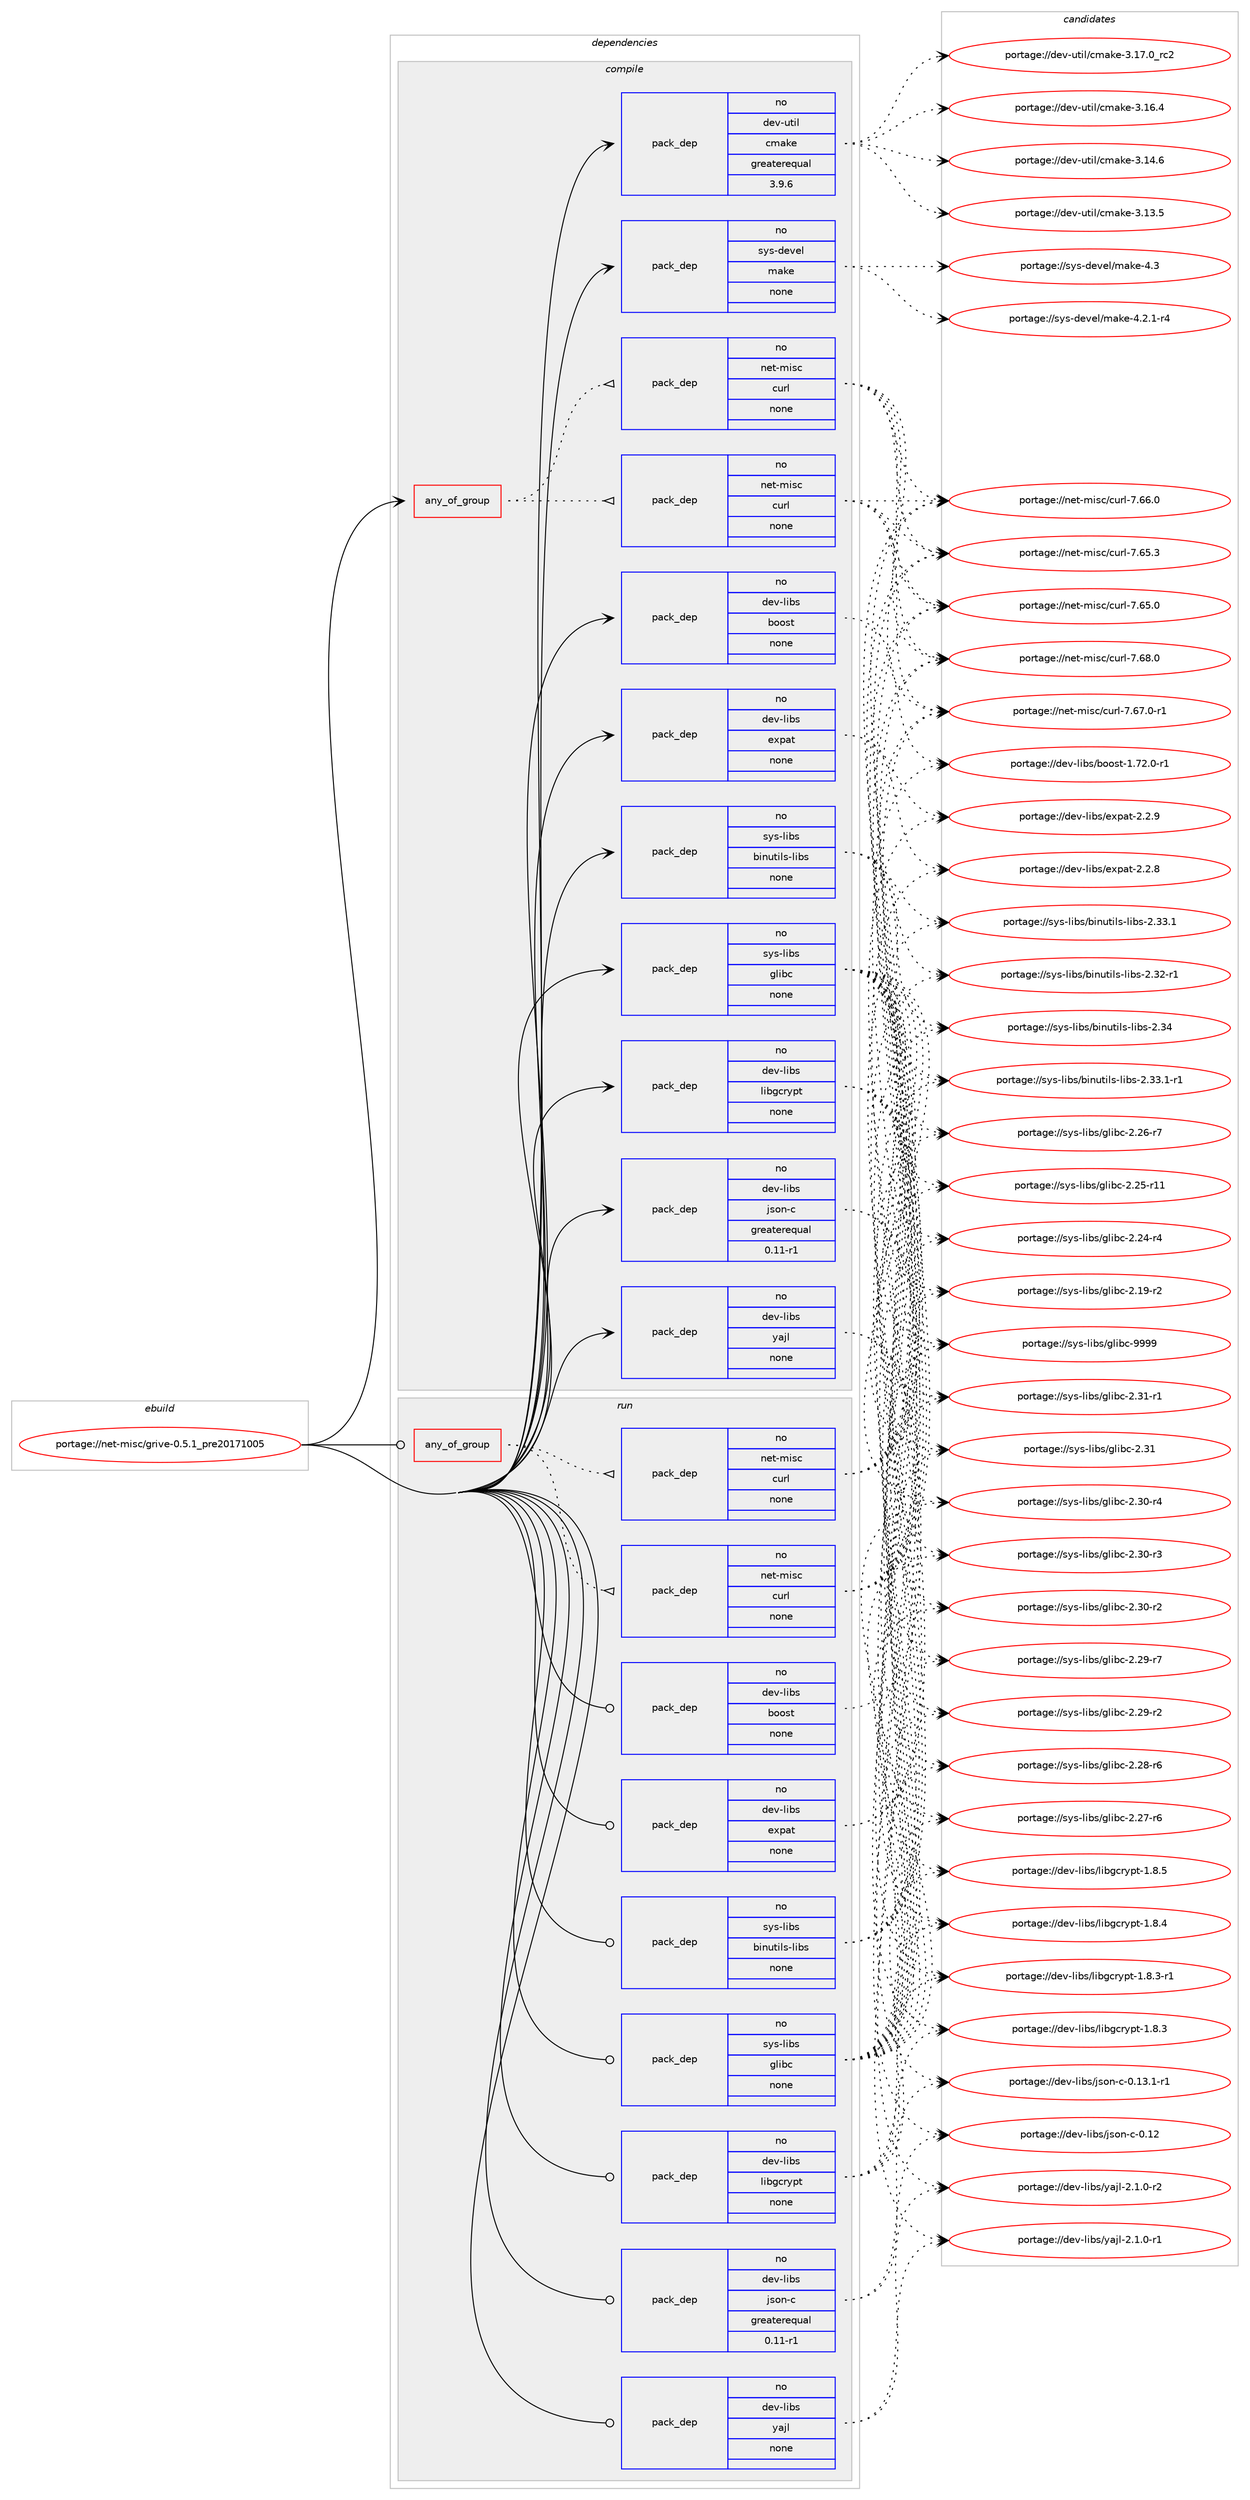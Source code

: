 digraph prolog {

# *************
# Graph options
# *************

newrank=true;
concentrate=true;
compound=true;
graph [rankdir=LR,fontname=Helvetica,fontsize=10,ranksep=1.5];#, ranksep=2.5, nodesep=0.2];
edge  [arrowhead=vee];
node  [fontname=Helvetica,fontsize=10];

# **********
# The ebuild
# **********

subgraph cluster_leftcol {
color=gray;
rank=same;
label=<<i>ebuild</i>>;
id [label="portage://net-misc/grive-0.5.1_pre20171005", color=red, width=4, href="../net-misc/grive-0.5.1_pre20171005.svg"];
}

# ****************
# The dependencies
# ****************

subgraph cluster_midcol {
color=gray;
label=<<i>dependencies</i>>;
subgraph cluster_compile {
fillcolor="#eeeeee";
style=filled;
label=<<i>compile</i>>;
subgraph any1361 {
dependency73345 [label=<<TABLE BORDER="0" CELLBORDER="1" CELLSPACING="0" CELLPADDING="4"><TR><TD CELLPADDING="10">any_of_group</TD></TR></TABLE>>, shape=none, color=red];subgraph pack57147 {
dependency73346 [label=<<TABLE BORDER="0" CELLBORDER="1" CELLSPACING="0" CELLPADDING="4" WIDTH="220"><TR><TD ROWSPAN="6" CELLPADDING="30">pack_dep</TD></TR><TR><TD WIDTH="110">no</TD></TR><TR><TD>net-misc</TD></TR><TR><TD>curl</TD></TR><TR><TD>none</TD></TR><TR><TD></TD></TR></TABLE>>, shape=none, color=blue];
}
dependency73345:e -> dependency73346:w [weight=20,style="dotted",arrowhead="oinv"];
subgraph pack57148 {
dependency73347 [label=<<TABLE BORDER="0" CELLBORDER="1" CELLSPACING="0" CELLPADDING="4" WIDTH="220"><TR><TD ROWSPAN="6" CELLPADDING="30">pack_dep</TD></TR><TR><TD WIDTH="110">no</TD></TR><TR><TD>net-misc</TD></TR><TR><TD>curl</TD></TR><TR><TD>none</TD></TR><TR><TD></TD></TR></TABLE>>, shape=none, color=blue];
}
dependency73345:e -> dependency73347:w [weight=20,style="dotted",arrowhead="oinv"];
}
id:e -> dependency73345:w [weight=20,style="solid",arrowhead="vee"];
subgraph pack57149 {
dependency73348 [label=<<TABLE BORDER="0" CELLBORDER="1" CELLSPACING="0" CELLPADDING="4" WIDTH="220"><TR><TD ROWSPAN="6" CELLPADDING="30">pack_dep</TD></TR><TR><TD WIDTH="110">no</TD></TR><TR><TD>dev-libs</TD></TR><TR><TD>boost</TD></TR><TR><TD>none</TD></TR><TR><TD></TD></TR></TABLE>>, shape=none, color=blue];
}
id:e -> dependency73348:w [weight=20,style="solid",arrowhead="vee"];
subgraph pack57150 {
dependency73349 [label=<<TABLE BORDER="0" CELLBORDER="1" CELLSPACING="0" CELLPADDING="4" WIDTH="220"><TR><TD ROWSPAN="6" CELLPADDING="30">pack_dep</TD></TR><TR><TD WIDTH="110">no</TD></TR><TR><TD>dev-libs</TD></TR><TR><TD>expat</TD></TR><TR><TD>none</TD></TR><TR><TD></TD></TR></TABLE>>, shape=none, color=blue];
}
id:e -> dependency73349:w [weight=20,style="solid",arrowhead="vee"];
subgraph pack57151 {
dependency73350 [label=<<TABLE BORDER="0" CELLBORDER="1" CELLSPACING="0" CELLPADDING="4" WIDTH="220"><TR><TD ROWSPAN="6" CELLPADDING="30">pack_dep</TD></TR><TR><TD WIDTH="110">no</TD></TR><TR><TD>dev-libs</TD></TR><TR><TD>json-c</TD></TR><TR><TD>greaterequal</TD></TR><TR><TD>0.11-r1</TD></TR></TABLE>>, shape=none, color=blue];
}
id:e -> dependency73350:w [weight=20,style="solid",arrowhead="vee"];
subgraph pack57152 {
dependency73351 [label=<<TABLE BORDER="0" CELLBORDER="1" CELLSPACING="0" CELLPADDING="4" WIDTH="220"><TR><TD ROWSPAN="6" CELLPADDING="30">pack_dep</TD></TR><TR><TD WIDTH="110">no</TD></TR><TR><TD>dev-libs</TD></TR><TR><TD>libgcrypt</TD></TR><TR><TD>none</TD></TR><TR><TD></TD></TR></TABLE>>, shape=none, color=blue];
}
id:e -> dependency73351:w [weight=20,style="solid",arrowhead="vee"];
subgraph pack57153 {
dependency73352 [label=<<TABLE BORDER="0" CELLBORDER="1" CELLSPACING="0" CELLPADDING="4" WIDTH="220"><TR><TD ROWSPAN="6" CELLPADDING="30">pack_dep</TD></TR><TR><TD WIDTH="110">no</TD></TR><TR><TD>dev-libs</TD></TR><TR><TD>yajl</TD></TR><TR><TD>none</TD></TR><TR><TD></TD></TR></TABLE>>, shape=none, color=blue];
}
id:e -> dependency73352:w [weight=20,style="solid",arrowhead="vee"];
subgraph pack57154 {
dependency73353 [label=<<TABLE BORDER="0" CELLBORDER="1" CELLSPACING="0" CELLPADDING="4" WIDTH="220"><TR><TD ROWSPAN="6" CELLPADDING="30">pack_dep</TD></TR><TR><TD WIDTH="110">no</TD></TR><TR><TD>dev-util</TD></TR><TR><TD>cmake</TD></TR><TR><TD>greaterequal</TD></TR><TR><TD>3.9.6</TD></TR></TABLE>>, shape=none, color=blue];
}
id:e -> dependency73353:w [weight=20,style="solid",arrowhead="vee"];
subgraph pack57155 {
dependency73354 [label=<<TABLE BORDER="0" CELLBORDER="1" CELLSPACING="0" CELLPADDING="4" WIDTH="220"><TR><TD ROWSPAN="6" CELLPADDING="30">pack_dep</TD></TR><TR><TD WIDTH="110">no</TD></TR><TR><TD>sys-devel</TD></TR><TR><TD>make</TD></TR><TR><TD>none</TD></TR><TR><TD></TD></TR></TABLE>>, shape=none, color=blue];
}
id:e -> dependency73354:w [weight=20,style="solid",arrowhead="vee"];
subgraph pack57156 {
dependency73355 [label=<<TABLE BORDER="0" CELLBORDER="1" CELLSPACING="0" CELLPADDING="4" WIDTH="220"><TR><TD ROWSPAN="6" CELLPADDING="30">pack_dep</TD></TR><TR><TD WIDTH="110">no</TD></TR><TR><TD>sys-libs</TD></TR><TR><TD>binutils-libs</TD></TR><TR><TD>none</TD></TR><TR><TD></TD></TR></TABLE>>, shape=none, color=blue];
}
id:e -> dependency73355:w [weight=20,style="solid",arrowhead="vee"];
subgraph pack57157 {
dependency73356 [label=<<TABLE BORDER="0" CELLBORDER="1" CELLSPACING="0" CELLPADDING="4" WIDTH="220"><TR><TD ROWSPAN="6" CELLPADDING="30">pack_dep</TD></TR><TR><TD WIDTH="110">no</TD></TR><TR><TD>sys-libs</TD></TR><TR><TD>glibc</TD></TR><TR><TD>none</TD></TR><TR><TD></TD></TR></TABLE>>, shape=none, color=blue];
}
id:e -> dependency73356:w [weight=20,style="solid",arrowhead="vee"];
}
subgraph cluster_compileandrun {
fillcolor="#eeeeee";
style=filled;
label=<<i>compile and run</i>>;
}
subgraph cluster_run {
fillcolor="#eeeeee";
style=filled;
label=<<i>run</i>>;
subgraph any1362 {
dependency73357 [label=<<TABLE BORDER="0" CELLBORDER="1" CELLSPACING="0" CELLPADDING="4"><TR><TD CELLPADDING="10">any_of_group</TD></TR></TABLE>>, shape=none, color=red];subgraph pack57158 {
dependency73358 [label=<<TABLE BORDER="0" CELLBORDER="1" CELLSPACING="0" CELLPADDING="4" WIDTH="220"><TR><TD ROWSPAN="6" CELLPADDING="30">pack_dep</TD></TR><TR><TD WIDTH="110">no</TD></TR><TR><TD>net-misc</TD></TR><TR><TD>curl</TD></TR><TR><TD>none</TD></TR><TR><TD></TD></TR></TABLE>>, shape=none, color=blue];
}
dependency73357:e -> dependency73358:w [weight=20,style="dotted",arrowhead="oinv"];
subgraph pack57159 {
dependency73359 [label=<<TABLE BORDER="0" CELLBORDER="1" CELLSPACING="0" CELLPADDING="4" WIDTH="220"><TR><TD ROWSPAN="6" CELLPADDING="30">pack_dep</TD></TR><TR><TD WIDTH="110">no</TD></TR><TR><TD>net-misc</TD></TR><TR><TD>curl</TD></TR><TR><TD>none</TD></TR><TR><TD></TD></TR></TABLE>>, shape=none, color=blue];
}
dependency73357:e -> dependency73359:w [weight=20,style="dotted",arrowhead="oinv"];
}
id:e -> dependency73357:w [weight=20,style="solid",arrowhead="odot"];
subgraph pack57160 {
dependency73360 [label=<<TABLE BORDER="0" CELLBORDER="1" CELLSPACING="0" CELLPADDING="4" WIDTH="220"><TR><TD ROWSPAN="6" CELLPADDING="30">pack_dep</TD></TR><TR><TD WIDTH="110">no</TD></TR><TR><TD>dev-libs</TD></TR><TR><TD>boost</TD></TR><TR><TD>none</TD></TR><TR><TD></TD></TR></TABLE>>, shape=none, color=blue];
}
id:e -> dependency73360:w [weight=20,style="solid",arrowhead="odot"];
subgraph pack57161 {
dependency73361 [label=<<TABLE BORDER="0" CELLBORDER="1" CELLSPACING="0" CELLPADDING="4" WIDTH="220"><TR><TD ROWSPAN="6" CELLPADDING="30">pack_dep</TD></TR><TR><TD WIDTH="110">no</TD></TR><TR><TD>dev-libs</TD></TR><TR><TD>expat</TD></TR><TR><TD>none</TD></TR><TR><TD></TD></TR></TABLE>>, shape=none, color=blue];
}
id:e -> dependency73361:w [weight=20,style="solid",arrowhead="odot"];
subgraph pack57162 {
dependency73362 [label=<<TABLE BORDER="0" CELLBORDER="1" CELLSPACING="0" CELLPADDING="4" WIDTH="220"><TR><TD ROWSPAN="6" CELLPADDING="30">pack_dep</TD></TR><TR><TD WIDTH="110">no</TD></TR><TR><TD>dev-libs</TD></TR><TR><TD>json-c</TD></TR><TR><TD>greaterequal</TD></TR><TR><TD>0.11-r1</TD></TR></TABLE>>, shape=none, color=blue];
}
id:e -> dependency73362:w [weight=20,style="solid",arrowhead="odot"];
subgraph pack57163 {
dependency73363 [label=<<TABLE BORDER="0" CELLBORDER="1" CELLSPACING="0" CELLPADDING="4" WIDTH="220"><TR><TD ROWSPAN="6" CELLPADDING="30">pack_dep</TD></TR><TR><TD WIDTH="110">no</TD></TR><TR><TD>dev-libs</TD></TR><TR><TD>libgcrypt</TD></TR><TR><TD>none</TD></TR><TR><TD></TD></TR></TABLE>>, shape=none, color=blue];
}
id:e -> dependency73363:w [weight=20,style="solid",arrowhead="odot"];
subgraph pack57164 {
dependency73364 [label=<<TABLE BORDER="0" CELLBORDER="1" CELLSPACING="0" CELLPADDING="4" WIDTH="220"><TR><TD ROWSPAN="6" CELLPADDING="30">pack_dep</TD></TR><TR><TD WIDTH="110">no</TD></TR><TR><TD>dev-libs</TD></TR><TR><TD>yajl</TD></TR><TR><TD>none</TD></TR><TR><TD></TD></TR></TABLE>>, shape=none, color=blue];
}
id:e -> dependency73364:w [weight=20,style="solid",arrowhead="odot"];
subgraph pack57165 {
dependency73365 [label=<<TABLE BORDER="0" CELLBORDER="1" CELLSPACING="0" CELLPADDING="4" WIDTH="220"><TR><TD ROWSPAN="6" CELLPADDING="30">pack_dep</TD></TR><TR><TD WIDTH="110">no</TD></TR><TR><TD>sys-libs</TD></TR><TR><TD>binutils-libs</TD></TR><TR><TD>none</TD></TR><TR><TD></TD></TR></TABLE>>, shape=none, color=blue];
}
id:e -> dependency73365:w [weight=20,style="solid",arrowhead="odot"];
subgraph pack57166 {
dependency73366 [label=<<TABLE BORDER="0" CELLBORDER="1" CELLSPACING="0" CELLPADDING="4" WIDTH="220"><TR><TD ROWSPAN="6" CELLPADDING="30">pack_dep</TD></TR><TR><TD WIDTH="110">no</TD></TR><TR><TD>sys-libs</TD></TR><TR><TD>glibc</TD></TR><TR><TD>none</TD></TR><TR><TD></TD></TR></TABLE>>, shape=none, color=blue];
}
id:e -> dependency73366:w [weight=20,style="solid",arrowhead="odot"];
}
}

# **************
# The candidates
# **************

subgraph cluster_choices {
rank=same;
color=gray;
label=<<i>candidates</i>>;

subgraph choice57147 {
color=black;
nodesep=1;
choice1101011164510910511599479911711410845554654564648 [label="portage://net-misc/curl-7.68.0", color=red, width=4,href="../net-misc/curl-7.68.0.svg"];
choice11010111645109105115994799117114108455546545546484511449 [label="portage://net-misc/curl-7.67.0-r1", color=red, width=4,href="../net-misc/curl-7.67.0-r1.svg"];
choice1101011164510910511599479911711410845554654544648 [label="portage://net-misc/curl-7.66.0", color=red, width=4,href="../net-misc/curl-7.66.0.svg"];
choice1101011164510910511599479911711410845554654534651 [label="portage://net-misc/curl-7.65.3", color=red, width=4,href="../net-misc/curl-7.65.3.svg"];
choice1101011164510910511599479911711410845554654534648 [label="portage://net-misc/curl-7.65.0", color=red, width=4,href="../net-misc/curl-7.65.0.svg"];
dependency73346:e -> choice1101011164510910511599479911711410845554654564648:w [style=dotted,weight="100"];
dependency73346:e -> choice11010111645109105115994799117114108455546545546484511449:w [style=dotted,weight="100"];
dependency73346:e -> choice1101011164510910511599479911711410845554654544648:w [style=dotted,weight="100"];
dependency73346:e -> choice1101011164510910511599479911711410845554654534651:w [style=dotted,weight="100"];
dependency73346:e -> choice1101011164510910511599479911711410845554654534648:w [style=dotted,weight="100"];
}
subgraph choice57148 {
color=black;
nodesep=1;
choice1101011164510910511599479911711410845554654564648 [label="portage://net-misc/curl-7.68.0", color=red, width=4,href="../net-misc/curl-7.68.0.svg"];
choice11010111645109105115994799117114108455546545546484511449 [label="portage://net-misc/curl-7.67.0-r1", color=red, width=4,href="../net-misc/curl-7.67.0-r1.svg"];
choice1101011164510910511599479911711410845554654544648 [label="portage://net-misc/curl-7.66.0", color=red, width=4,href="../net-misc/curl-7.66.0.svg"];
choice1101011164510910511599479911711410845554654534651 [label="portage://net-misc/curl-7.65.3", color=red, width=4,href="../net-misc/curl-7.65.3.svg"];
choice1101011164510910511599479911711410845554654534648 [label="portage://net-misc/curl-7.65.0", color=red, width=4,href="../net-misc/curl-7.65.0.svg"];
dependency73347:e -> choice1101011164510910511599479911711410845554654564648:w [style=dotted,weight="100"];
dependency73347:e -> choice11010111645109105115994799117114108455546545546484511449:w [style=dotted,weight="100"];
dependency73347:e -> choice1101011164510910511599479911711410845554654544648:w [style=dotted,weight="100"];
dependency73347:e -> choice1101011164510910511599479911711410845554654534651:w [style=dotted,weight="100"];
dependency73347:e -> choice1101011164510910511599479911711410845554654534648:w [style=dotted,weight="100"];
}
subgraph choice57149 {
color=black;
nodesep=1;
choice10010111845108105981154798111111115116454946555046484511449 [label="portage://dev-libs/boost-1.72.0-r1", color=red, width=4,href="../dev-libs/boost-1.72.0-r1.svg"];
dependency73348:e -> choice10010111845108105981154798111111115116454946555046484511449:w [style=dotted,weight="100"];
}
subgraph choice57150 {
color=black;
nodesep=1;
choice10010111845108105981154710112011297116455046504657 [label="portage://dev-libs/expat-2.2.9", color=red, width=4,href="../dev-libs/expat-2.2.9.svg"];
choice10010111845108105981154710112011297116455046504656 [label="portage://dev-libs/expat-2.2.8", color=red, width=4,href="../dev-libs/expat-2.2.8.svg"];
dependency73349:e -> choice10010111845108105981154710112011297116455046504657:w [style=dotted,weight="100"];
dependency73349:e -> choice10010111845108105981154710112011297116455046504656:w [style=dotted,weight="100"];
}
subgraph choice57151 {
color=black;
nodesep=1;
choice1001011184510810598115471061151111104599454846495146494511449 [label="portage://dev-libs/json-c-0.13.1-r1", color=red, width=4,href="../dev-libs/json-c-0.13.1-r1.svg"];
choice10010111845108105981154710611511111045994548464950 [label="portage://dev-libs/json-c-0.12", color=red, width=4,href="../dev-libs/json-c-0.12.svg"];
dependency73350:e -> choice1001011184510810598115471061151111104599454846495146494511449:w [style=dotted,weight="100"];
dependency73350:e -> choice10010111845108105981154710611511111045994548464950:w [style=dotted,weight="100"];
}
subgraph choice57152 {
color=black;
nodesep=1;
choice1001011184510810598115471081059810399114121112116454946564653 [label="portage://dev-libs/libgcrypt-1.8.5", color=red, width=4,href="../dev-libs/libgcrypt-1.8.5.svg"];
choice1001011184510810598115471081059810399114121112116454946564652 [label="portage://dev-libs/libgcrypt-1.8.4", color=red, width=4,href="../dev-libs/libgcrypt-1.8.4.svg"];
choice10010111845108105981154710810598103991141211121164549465646514511449 [label="portage://dev-libs/libgcrypt-1.8.3-r1", color=red, width=4,href="../dev-libs/libgcrypt-1.8.3-r1.svg"];
choice1001011184510810598115471081059810399114121112116454946564651 [label="portage://dev-libs/libgcrypt-1.8.3", color=red, width=4,href="../dev-libs/libgcrypt-1.8.3.svg"];
dependency73351:e -> choice1001011184510810598115471081059810399114121112116454946564653:w [style=dotted,weight="100"];
dependency73351:e -> choice1001011184510810598115471081059810399114121112116454946564652:w [style=dotted,weight="100"];
dependency73351:e -> choice10010111845108105981154710810598103991141211121164549465646514511449:w [style=dotted,weight="100"];
dependency73351:e -> choice1001011184510810598115471081059810399114121112116454946564651:w [style=dotted,weight="100"];
}
subgraph choice57153 {
color=black;
nodesep=1;
choice100101118451081059811547121971061084550464946484511450 [label="portage://dev-libs/yajl-2.1.0-r2", color=red, width=4,href="../dev-libs/yajl-2.1.0-r2.svg"];
choice100101118451081059811547121971061084550464946484511449 [label="portage://dev-libs/yajl-2.1.0-r1", color=red, width=4,href="../dev-libs/yajl-2.1.0-r1.svg"];
dependency73352:e -> choice100101118451081059811547121971061084550464946484511450:w [style=dotted,weight="100"];
dependency73352:e -> choice100101118451081059811547121971061084550464946484511449:w [style=dotted,weight="100"];
}
subgraph choice57154 {
color=black;
nodesep=1;
choice1001011184511711610510847991099710710145514649554648951149950 [label="portage://dev-util/cmake-3.17.0_rc2", color=red, width=4,href="../dev-util/cmake-3.17.0_rc2.svg"];
choice1001011184511711610510847991099710710145514649544652 [label="portage://dev-util/cmake-3.16.4", color=red, width=4,href="../dev-util/cmake-3.16.4.svg"];
choice1001011184511711610510847991099710710145514649524654 [label="portage://dev-util/cmake-3.14.6", color=red, width=4,href="../dev-util/cmake-3.14.6.svg"];
choice1001011184511711610510847991099710710145514649514653 [label="portage://dev-util/cmake-3.13.5", color=red, width=4,href="../dev-util/cmake-3.13.5.svg"];
dependency73353:e -> choice1001011184511711610510847991099710710145514649554648951149950:w [style=dotted,weight="100"];
dependency73353:e -> choice1001011184511711610510847991099710710145514649544652:w [style=dotted,weight="100"];
dependency73353:e -> choice1001011184511711610510847991099710710145514649524654:w [style=dotted,weight="100"];
dependency73353:e -> choice1001011184511711610510847991099710710145514649514653:w [style=dotted,weight="100"];
}
subgraph choice57155 {
color=black;
nodesep=1;
choice11512111545100101118101108471099710710145524651 [label="portage://sys-devel/make-4.3", color=red, width=4,href="../sys-devel/make-4.3.svg"];
choice1151211154510010111810110847109971071014552465046494511452 [label="portage://sys-devel/make-4.2.1-r4", color=red, width=4,href="../sys-devel/make-4.2.1-r4.svg"];
dependency73354:e -> choice11512111545100101118101108471099710710145524651:w [style=dotted,weight="100"];
dependency73354:e -> choice1151211154510010111810110847109971071014552465046494511452:w [style=dotted,weight="100"];
}
subgraph choice57156 {
color=black;
nodesep=1;
choice1151211154510810598115479810511011711610510811545108105981154550465152 [label="portage://sys-libs/binutils-libs-2.34", color=red, width=4,href="../sys-libs/binutils-libs-2.34.svg"];
choice115121115451081059811547981051101171161051081154510810598115455046515146494511449 [label="portage://sys-libs/binutils-libs-2.33.1-r1", color=red, width=4,href="../sys-libs/binutils-libs-2.33.1-r1.svg"];
choice11512111545108105981154798105110117116105108115451081059811545504651514649 [label="portage://sys-libs/binutils-libs-2.33.1", color=red, width=4,href="../sys-libs/binutils-libs-2.33.1.svg"];
choice11512111545108105981154798105110117116105108115451081059811545504651504511449 [label="portage://sys-libs/binutils-libs-2.32-r1", color=red, width=4,href="../sys-libs/binutils-libs-2.32-r1.svg"];
dependency73355:e -> choice1151211154510810598115479810511011711610510811545108105981154550465152:w [style=dotted,weight="100"];
dependency73355:e -> choice115121115451081059811547981051101171161051081154510810598115455046515146494511449:w [style=dotted,weight="100"];
dependency73355:e -> choice11512111545108105981154798105110117116105108115451081059811545504651514649:w [style=dotted,weight="100"];
dependency73355:e -> choice11512111545108105981154798105110117116105108115451081059811545504651504511449:w [style=dotted,weight="100"];
}
subgraph choice57157 {
color=black;
nodesep=1;
choice11512111545108105981154710310810598994557575757 [label="portage://sys-libs/glibc-9999", color=red, width=4,href="../sys-libs/glibc-9999.svg"];
choice115121115451081059811547103108105989945504651494511449 [label="portage://sys-libs/glibc-2.31-r1", color=red, width=4,href="../sys-libs/glibc-2.31-r1.svg"];
choice11512111545108105981154710310810598994550465149 [label="portage://sys-libs/glibc-2.31", color=red, width=4,href="../sys-libs/glibc-2.31.svg"];
choice115121115451081059811547103108105989945504651484511452 [label="portage://sys-libs/glibc-2.30-r4", color=red, width=4,href="../sys-libs/glibc-2.30-r4.svg"];
choice115121115451081059811547103108105989945504651484511451 [label="portage://sys-libs/glibc-2.30-r3", color=red, width=4,href="../sys-libs/glibc-2.30-r3.svg"];
choice115121115451081059811547103108105989945504651484511450 [label="portage://sys-libs/glibc-2.30-r2", color=red, width=4,href="../sys-libs/glibc-2.30-r2.svg"];
choice115121115451081059811547103108105989945504650574511455 [label="portage://sys-libs/glibc-2.29-r7", color=red, width=4,href="../sys-libs/glibc-2.29-r7.svg"];
choice115121115451081059811547103108105989945504650574511450 [label="portage://sys-libs/glibc-2.29-r2", color=red, width=4,href="../sys-libs/glibc-2.29-r2.svg"];
choice115121115451081059811547103108105989945504650564511454 [label="portage://sys-libs/glibc-2.28-r6", color=red, width=4,href="../sys-libs/glibc-2.28-r6.svg"];
choice115121115451081059811547103108105989945504650554511454 [label="portage://sys-libs/glibc-2.27-r6", color=red, width=4,href="../sys-libs/glibc-2.27-r6.svg"];
choice115121115451081059811547103108105989945504650544511455 [label="portage://sys-libs/glibc-2.26-r7", color=red, width=4,href="../sys-libs/glibc-2.26-r7.svg"];
choice11512111545108105981154710310810598994550465053451144949 [label="portage://sys-libs/glibc-2.25-r11", color=red, width=4,href="../sys-libs/glibc-2.25-r11.svg"];
choice115121115451081059811547103108105989945504650524511452 [label="portage://sys-libs/glibc-2.24-r4", color=red, width=4,href="../sys-libs/glibc-2.24-r4.svg"];
choice115121115451081059811547103108105989945504649574511450 [label="portage://sys-libs/glibc-2.19-r2", color=red, width=4,href="../sys-libs/glibc-2.19-r2.svg"];
dependency73356:e -> choice11512111545108105981154710310810598994557575757:w [style=dotted,weight="100"];
dependency73356:e -> choice115121115451081059811547103108105989945504651494511449:w [style=dotted,weight="100"];
dependency73356:e -> choice11512111545108105981154710310810598994550465149:w [style=dotted,weight="100"];
dependency73356:e -> choice115121115451081059811547103108105989945504651484511452:w [style=dotted,weight="100"];
dependency73356:e -> choice115121115451081059811547103108105989945504651484511451:w [style=dotted,weight="100"];
dependency73356:e -> choice115121115451081059811547103108105989945504651484511450:w [style=dotted,weight="100"];
dependency73356:e -> choice115121115451081059811547103108105989945504650574511455:w [style=dotted,weight="100"];
dependency73356:e -> choice115121115451081059811547103108105989945504650574511450:w [style=dotted,weight="100"];
dependency73356:e -> choice115121115451081059811547103108105989945504650564511454:w [style=dotted,weight="100"];
dependency73356:e -> choice115121115451081059811547103108105989945504650554511454:w [style=dotted,weight="100"];
dependency73356:e -> choice115121115451081059811547103108105989945504650544511455:w [style=dotted,weight="100"];
dependency73356:e -> choice11512111545108105981154710310810598994550465053451144949:w [style=dotted,weight="100"];
dependency73356:e -> choice115121115451081059811547103108105989945504650524511452:w [style=dotted,weight="100"];
dependency73356:e -> choice115121115451081059811547103108105989945504649574511450:w [style=dotted,weight="100"];
}
subgraph choice57158 {
color=black;
nodesep=1;
choice1101011164510910511599479911711410845554654564648 [label="portage://net-misc/curl-7.68.0", color=red, width=4,href="../net-misc/curl-7.68.0.svg"];
choice11010111645109105115994799117114108455546545546484511449 [label="portage://net-misc/curl-7.67.0-r1", color=red, width=4,href="../net-misc/curl-7.67.0-r1.svg"];
choice1101011164510910511599479911711410845554654544648 [label="portage://net-misc/curl-7.66.0", color=red, width=4,href="../net-misc/curl-7.66.0.svg"];
choice1101011164510910511599479911711410845554654534651 [label="portage://net-misc/curl-7.65.3", color=red, width=4,href="../net-misc/curl-7.65.3.svg"];
choice1101011164510910511599479911711410845554654534648 [label="portage://net-misc/curl-7.65.0", color=red, width=4,href="../net-misc/curl-7.65.0.svg"];
dependency73358:e -> choice1101011164510910511599479911711410845554654564648:w [style=dotted,weight="100"];
dependency73358:e -> choice11010111645109105115994799117114108455546545546484511449:w [style=dotted,weight="100"];
dependency73358:e -> choice1101011164510910511599479911711410845554654544648:w [style=dotted,weight="100"];
dependency73358:e -> choice1101011164510910511599479911711410845554654534651:w [style=dotted,weight="100"];
dependency73358:e -> choice1101011164510910511599479911711410845554654534648:w [style=dotted,weight="100"];
}
subgraph choice57159 {
color=black;
nodesep=1;
choice1101011164510910511599479911711410845554654564648 [label="portage://net-misc/curl-7.68.0", color=red, width=4,href="../net-misc/curl-7.68.0.svg"];
choice11010111645109105115994799117114108455546545546484511449 [label="portage://net-misc/curl-7.67.0-r1", color=red, width=4,href="../net-misc/curl-7.67.0-r1.svg"];
choice1101011164510910511599479911711410845554654544648 [label="portage://net-misc/curl-7.66.0", color=red, width=4,href="../net-misc/curl-7.66.0.svg"];
choice1101011164510910511599479911711410845554654534651 [label="portage://net-misc/curl-7.65.3", color=red, width=4,href="../net-misc/curl-7.65.3.svg"];
choice1101011164510910511599479911711410845554654534648 [label="portage://net-misc/curl-7.65.0", color=red, width=4,href="../net-misc/curl-7.65.0.svg"];
dependency73359:e -> choice1101011164510910511599479911711410845554654564648:w [style=dotted,weight="100"];
dependency73359:e -> choice11010111645109105115994799117114108455546545546484511449:w [style=dotted,weight="100"];
dependency73359:e -> choice1101011164510910511599479911711410845554654544648:w [style=dotted,weight="100"];
dependency73359:e -> choice1101011164510910511599479911711410845554654534651:w [style=dotted,weight="100"];
dependency73359:e -> choice1101011164510910511599479911711410845554654534648:w [style=dotted,weight="100"];
}
subgraph choice57160 {
color=black;
nodesep=1;
choice10010111845108105981154798111111115116454946555046484511449 [label="portage://dev-libs/boost-1.72.0-r1", color=red, width=4,href="../dev-libs/boost-1.72.0-r1.svg"];
dependency73360:e -> choice10010111845108105981154798111111115116454946555046484511449:w [style=dotted,weight="100"];
}
subgraph choice57161 {
color=black;
nodesep=1;
choice10010111845108105981154710112011297116455046504657 [label="portage://dev-libs/expat-2.2.9", color=red, width=4,href="../dev-libs/expat-2.2.9.svg"];
choice10010111845108105981154710112011297116455046504656 [label="portage://dev-libs/expat-2.2.8", color=red, width=4,href="../dev-libs/expat-2.2.8.svg"];
dependency73361:e -> choice10010111845108105981154710112011297116455046504657:w [style=dotted,weight="100"];
dependency73361:e -> choice10010111845108105981154710112011297116455046504656:w [style=dotted,weight="100"];
}
subgraph choice57162 {
color=black;
nodesep=1;
choice1001011184510810598115471061151111104599454846495146494511449 [label="portage://dev-libs/json-c-0.13.1-r1", color=red, width=4,href="../dev-libs/json-c-0.13.1-r1.svg"];
choice10010111845108105981154710611511111045994548464950 [label="portage://dev-libs/json-c-0.12", color=red, width=4,href="../dev-libs/json-c-0.12.svg"];
dependency73362:e -> choice1001011184510810598115471061151111104599454846495146494511449:w [style=dotted,weight="100"];
dependency73362:e -> choice10010111845108105981154710611511111045994548464950:w [style=dotted,weight="100"];
}
subgraph choice57163 {
color=black;
nodesep=1;
choice1001011184510810598115471081059810399114121112116454946564653 [label="portage://dev-libs/libgcrypt-1.8.5", color=red, width=4,href="../dev-libs/libgcrypt-1.8.5.svg"];
choice1001011184510810598115471081059810399114121112116454946564652 [label="portage://dev-libs/libgcrypt-1.8.4", color=red, width=4,href="../dev-libs/libgcrypt-1.8.4.svg"];
choice10010111845108105981154710810598103991141211121164549465646514511449 [label="portage://dev-libs/libgcrypt-1.8.3-r1", color=red, width=4,href="../dev-libs/libgcrypt-1.8.3-r1.svg"];
choice1001011184510810598115471081059810399114121112116454946564651 [label="portage://dev-libs/libgcrypt-1.8.3", color=red, width=4,href="../dev-libs/libgcrypt-1.8.3.svg"];
dependency73363:e -> choice1001011184510810598115471081059810399114121112116454946564653:w [style=dotted,weight="100"];
dependency73363:e -> choice1001011184510810598115471081059810399114121112116454946564652:w [style=dotted,weight="100"];
dependency73363:e -> choice10010111845108105981154710810598103991141211121164549465646514511449:w [style=dotted,weight="100"];
dependency73363:e -> choice1001011184510810598115471081059810399114121112116454946564651:w [style=dotted,weight="100"];
}
subgraph choice57164 {
color=black;
nodesep=1;
choice100101118451081059811547121971061084550464946484511450 [label="portage://dev-libs/yajl-2.1.0-r2", color=red, width=4,href="../dev-libs/yajl-2.1.0-r2.svg"];
choice100101118451081059811547121971061084550464946484511449 [label="portage://dev-libs/yajl-2.1.0-r1", color=red, width=4,href="../dev-libs/yajl-2.1.0-r1.svg"];
dependency73364:e -> choice100101118451081059811547121971061084550464946484511450:w [style=dotted,weight="100"];
dependency73364:e -> choice100101118451081059811547121971061084550464946484511449:w [style=dotted,weight="100"];
}
subgraph choice57165 {
color=black;
nodesep=1;
choice1151211154510810598115479810511011711610510811545108105981154550465152 [label="portage://sys-libs/binutils-libs-2.34", color=red, width=4,href="../sys-libs/binutils-libs-2.34.svg"];
choice115121115451081059811547981051101171161051081154510810598115455046515146494511449 [label="portage://sys-libs/binutils-libs-2.33.1-r1", color=red, width=4,href="../sys-libs/binutils-libs-2.33.1-r1.svg"];
choice11512111545108105981154798105110117116105108115451081059811545504651514649 [label="portage://sys-libs/binutils-libs-2.33.1", color=red, width=4,href="../sys-libs/binutils-libs-2.33.1.svg"];
choice11512111545108105981154798105110117116105108115451081059811545504651504511449 [label="portage://sys-libs/binutils-libs-2.32-r1", color=red, width=4,href="../sys-libs/binutils-libs-2.32-r1.svg"];
dependency73365:e -> choice1151211154510810598115479810511011711610510811545108105981154550465152:w [style=dotted,weight="100"];
dependency73365:e -> choice115121115451081059811547981051101171161051081154510810598115455046515146494511449:w [style=dotted,weight="100"];
dependency73365:e -> choice11512111545108105981154798105110117116105108115451081059811545504651514649:w [style=dotted,weight="100"];
dependency73365:e -> choice11512111545108105981154798105110117116105108115451081059811545504651504511449:w [style=dotted,weight="100"];
}
subgraph choice57166 {
color=black;
nodesep=1;
choice11512111545108105981154710310810598994557575757 [label="portage://sys-libs/glibc-9999", color=red, width=4,href="../sys-libs/glibc-9999.svg"];
choice115121115451081059811547103108105989945504651494511449 [label="portage://sys-libs/glibc-2.31-r1", color=red, width=4,href="../sys-libs/glibc-2.31-r1.svg"];
choice11512111545108105981154710310810598994550465149 [label="portage://sys-libs/glibc-2.31", color=red, width=4,href="../sys-libs/glibc-2.31.svg"];
choice115121115451081059811547103108105989945504651484511452 [label="portage://sys-libs/glibc-2.30-r4", color=red, width=4,href="../sys-libs/glibc-2.30-r4.svg"];
choice115121115451081059811547103108105989945504651484511451 [label="portage://sys-libs/glibc-2.30-r3", color=red, width=4,href="../sys-libs/glibc-2.30-r3.svg"];
choice115121115451081059811547103108105989945504651484511450 [label="portage://sys-libs/glibc-2.30-r2", color=red, width=4,href="../sys-libs/glibc-2.30-r2.svg"];
choice115121115451081059811547103108105989945504650574511455 [label="portage://sys-libs/glibc-2.29-r7", color=red, width=4,href="../sys-libs/glibc-2.29-r7.svg"];
choice115121115451081059811547103108105989945504650574511450 [label="portage://sys-libs/glibc-2.29-r2", color=red, width=4,href="../sys-libs/glibc-2.29-r2.svg"];
choice115121115451081059811547103108105989945504650564511454 [label="portage://sys-libs/glibc-2.28-r6", color=red, width=4,href="../sys-libs/glibc-2.28-r6.svg"];
choice115121115451081059811547103108105989945504650554511454 [label="portage://sys-libs/glibc-2.27-r6", color=red, width=4,href="../sys-libs/glibc-2.27-r6.svg"];
choice115121115451081059811547103108105989945504650544511455 [label="portage://sys-libs/glibc-2.26-r7", color=red, width=4,href="../sys-libs/glibc-2.26-r7.svg"];
choice11512111545108105981154710310810598994550465053451144949 [label="portage://sys-libs/glibc-2.25-r11", color=red, width=4,href="../sys-libs/glibc-2.25-r11.svg"];
choice115121115451081059811547103108105989945504650524511452 [label="portage://sys-libs/glibc-2.24-r4", color=red, width=4,href="../sys-libs/glibc-2.24-r4.svg"];
choice115121115451081059811547103108105989945504649574511450 [label="portage://sys-libs/glibc-2.19-r2", color=red, width=4,href="../sys-libs/glibc-2.19-r2.svg"];
dependency73366:e -> choice11512111545108105981154710310810598994557575757:w [style=dotted,weight="100"];
dependency73366:e -> choice115121115451081059811547103108105989945504651494511449:w [style=dotted,weight="100"];
dependency73366:e -> choice11512111545108105981154710310810598994550465149:w [style=dotted,weight="100"];
dependency73366:e -> choice115121115451081059811547103108105989945504651484511452:w [style=dotted,weight="100"];
dependency73366:e -> choice115121115451081059811547103108105989945504651484511451:w [style=dotted,weight="100"];
dependency73366:e -> choice115121115451081059811547103108105989945504651484511450:w [style=dotted,weight="100"];
dependency73366:e -> choice115121115451081059811547103108105989945504650574511455:w [style=dotted,weight="100"];
dependency73366:e -> choice115121115451081059811547103108105989945504650574511450:w [style=dotted,weight="100"];
dependency73366:e -> choice115121115451081059811547103108105989945504650564511454:w [style=dotted,weight="100"];
dependency73366:e -> choice115121115451081059811547103108105989945504650554511454:w [style=dotted,weight="100"];
dependency73366:e -> choice115121115451081059811547103108105989945504650544511455:w [style=dotted,weight="100"];
dependency73366:e -> choice11512111545108105981154710310810598994550465053451144949:w [style=dotted,weight="100"];
dependency73366:e -> choice115121115451081059811547103108105989945504650524511452:w [style=dotted,weight="100"];
dependency73366:e -> choice115121115451081059811547103108105989945504649574511450:w [style=dotted,weight="100"];
}
}

}
